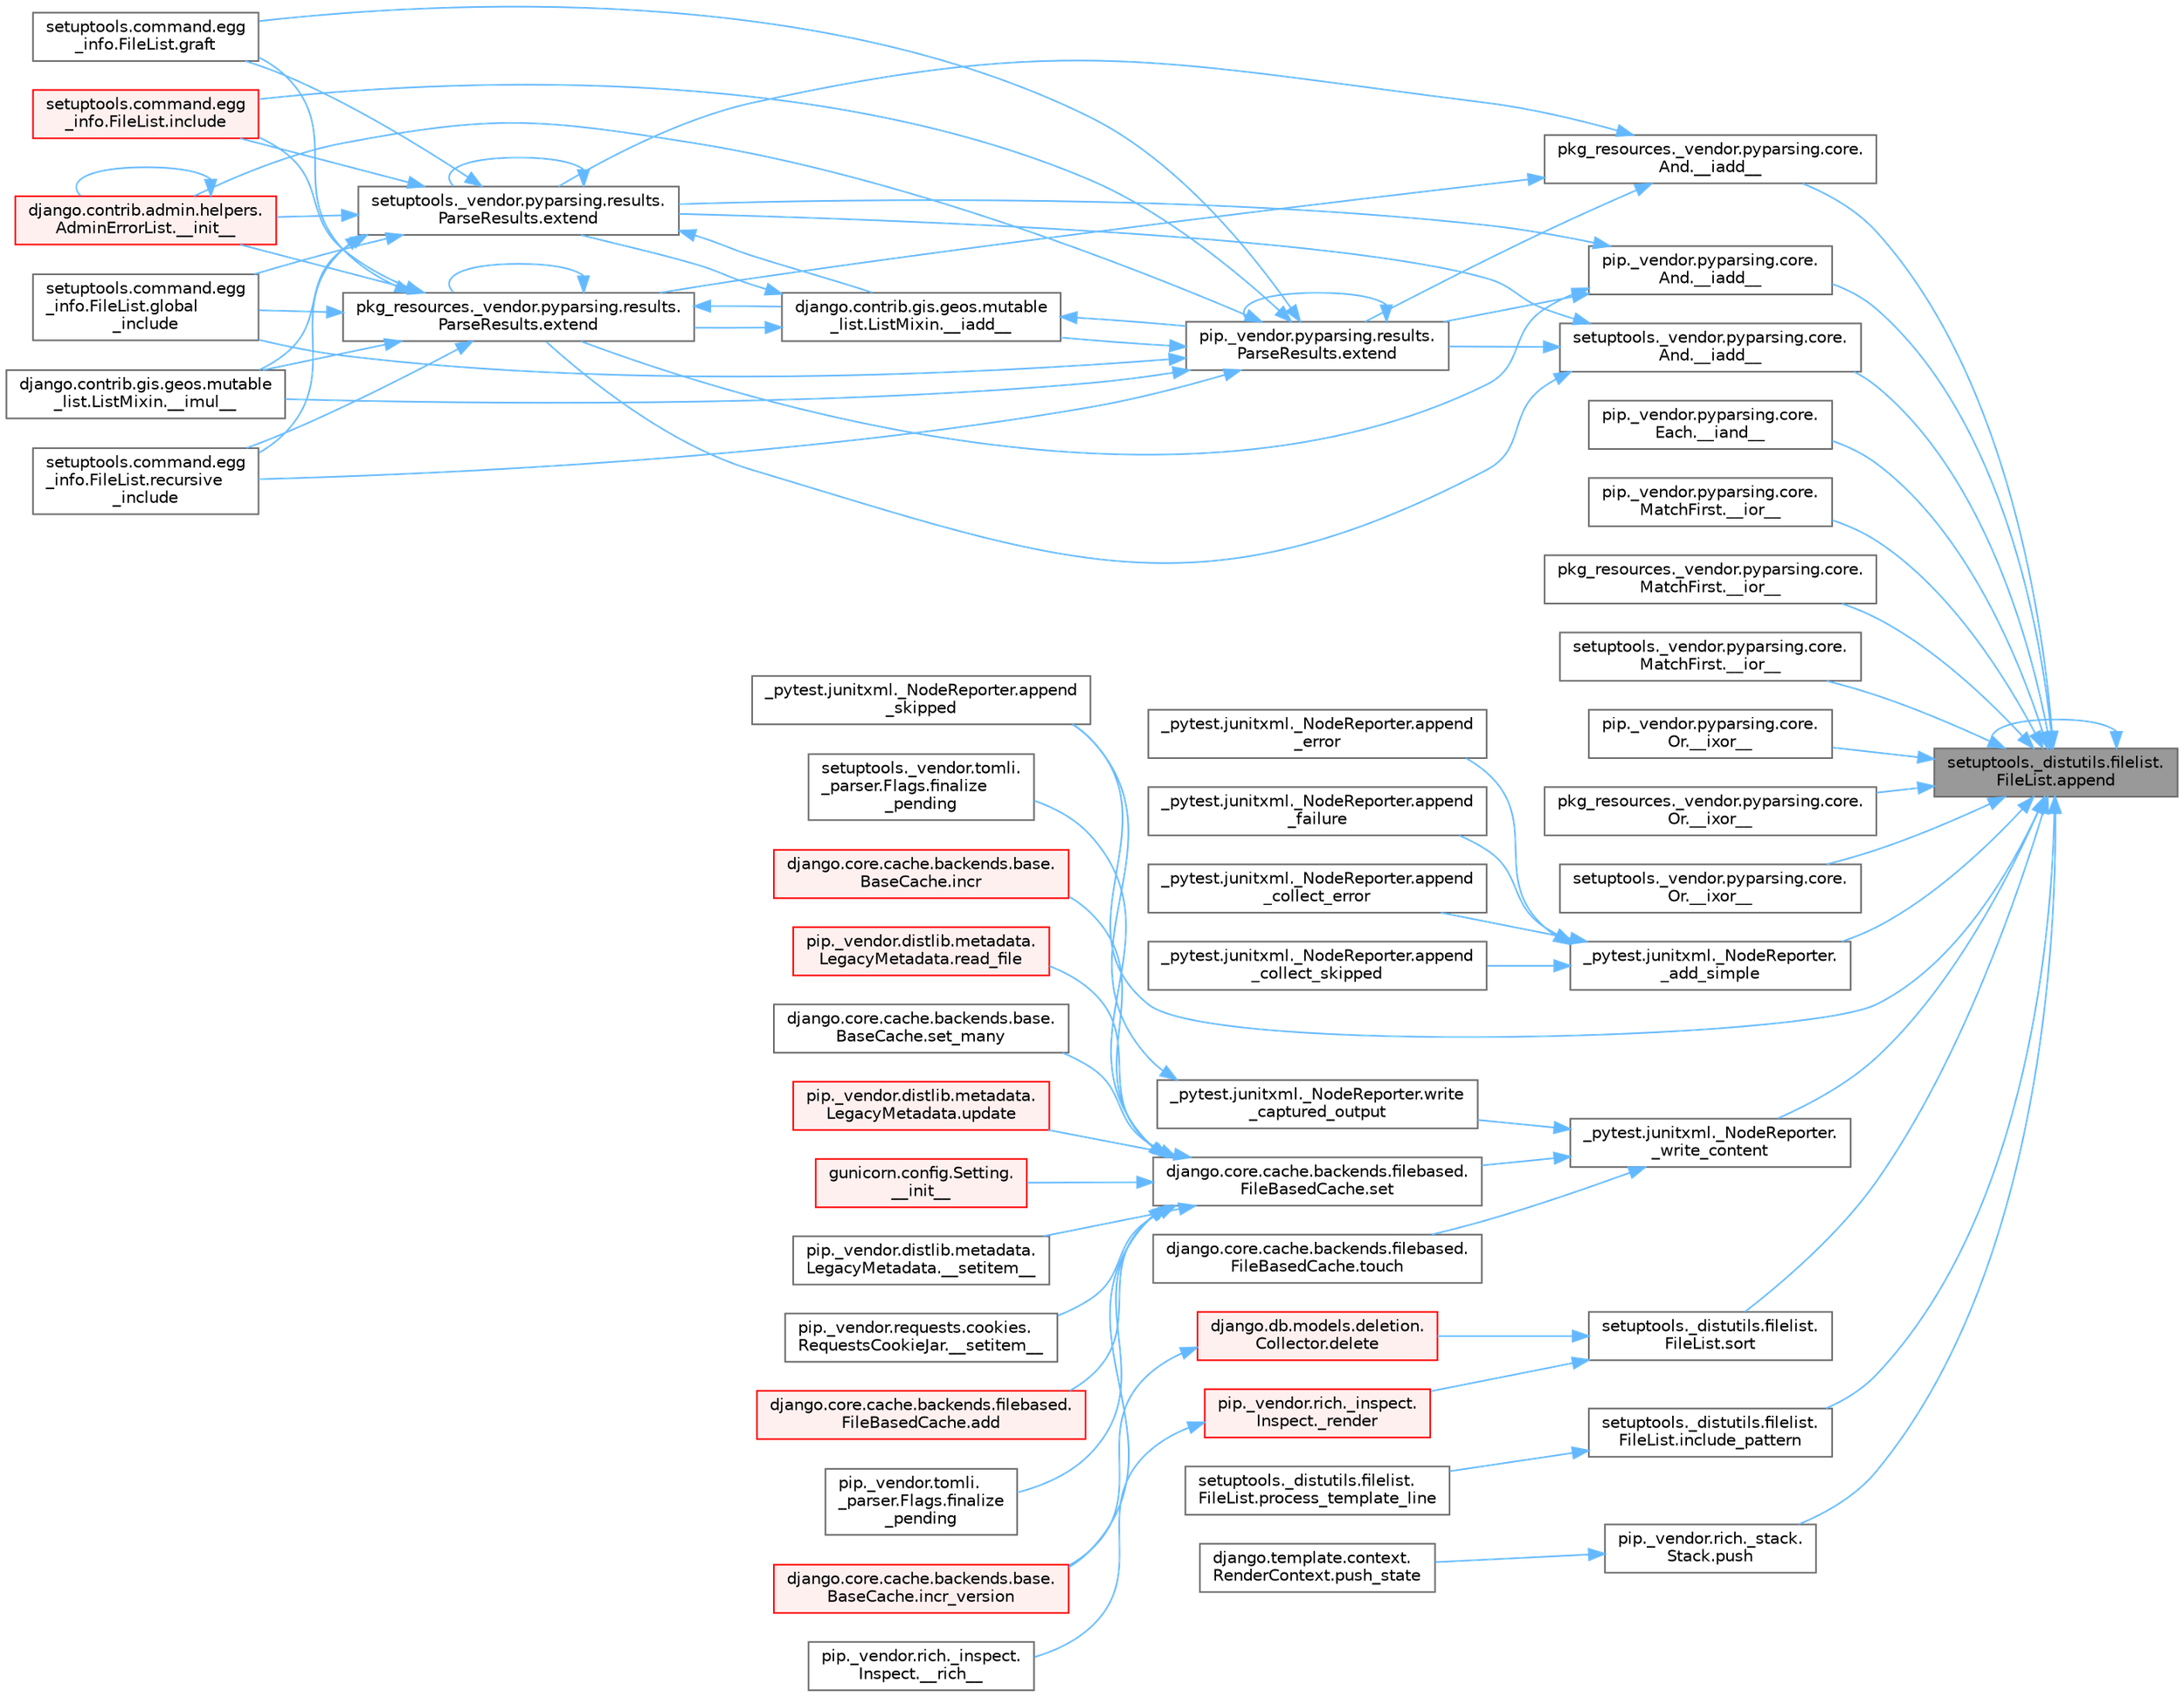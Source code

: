 digraph "setuptools._distutils.filelist.FileList.append"
{
 // LATEX_PDF_SIZE
  bgcolor="transparent";
  edge [fontname=Helvetica,fontsize=10,labelfontname=Helvetica,labelfontsize=10];
  node [fontname=Helvetica,fontsize=10,shape=box,height=0.2,width=0.4];
  rankdir="RL";
  Node1 [id="Node000001",label="setuptools._distutils.filelist.\lFileList.append",height=0.2,width=0.4,color="gray40", fillcolor="grey60", style="filled", fontcolor="black",tooltip=" "];
  Node1 -> Node2 [id="edge1_Node000001_Node000002",dir="back",color="steelblue1",style="solid",tooltip=" "];
  Node2 [id="Node000002",label="pip._vendor.pyparsing.core.\lAnd.__iadd__",height=0.2,width=0.4,color="grey40", fillcolor="white", style="filled",URL="$classpip_1_1__vendor_1_1pyparsing_1_1core_1_1_and.html#a95acc8d227938acc37737c38dedc21ae",tooltip=" "];
  Node2 -> Node3 [id="edge2_Node000002_Node000003",dir="back",color="steelblue1",style="solid",tooltip=" "];
  Node3 [id="Node000003",label="pip._vendor.pyparsing.results.\lParseResults.extend",height=0.2,width=0.4,color="grey40", fillcolor="white", style="filled",URL="$classpip_1_1__vendor_1_1pyparsing_1_1results_1_1_parse_results.html#a3a8a69368a4bca23dd54b356a2a06946",tooltip=" "];
  Node3 -> Node4 [id="edge3_Node000003_Node000004",dir="back",color="steelblue1",style="solid",tooltip=" "];
  Node4 [id="Node000004",label="django.contrib.gis.geos.mutable\l_list.ListMixin.__iadd__",height=0.2,width=0.4,color="grey40", fillcolor="white", style="filled",URL="$classdjango_1_1contrib_1_1gis_1_1geos_1_1mutable__list_1_1_list_mixin.html#a892ce7a768206faf1d6150c2d2faf64f",tooltip=" "];
  Node4 -> Node3 [id="edge4_Node000004_Node000003",dir="back",color="steelblue1",style="solid",tooltip=" "];
  Node4 -> Node5 [id="edge5_Node000004_Node000005",dir="back",color="steelblue1",style="solid",tooltip=" "];
  Node5 [id="Node000005",label="pkg_resources._vendor.pyparsing.results.\lParseResults.extend",height=0.2,width=0.4,color="grey40", fillcolor="white", style="filled",URL="$classpkg__resources_1_1__vendor_1_1pyparsing_1_1results_1_1_parse_results.html#a72e8060e72d308428923c84a049d11b1",tooltip=" "];
  Node5 -> Node4 [id="edge6_Node000005_Node000004",dir="back",color="steelblue1",style="solid",tooltip=" "];
  Node5 -> Node6 [id="edge7_Node000005_Node000006",dir="back",color="steelblue1",style="solid",tooltip=" "];
  Node6 [id="Node000006",label="django.contrib.gis.geos.mutable\l_list.ListMixin.__imul__",height=0.2,width=0.4,color="grey40", fillcolor="white", style="filled",URL="$classdjango_1_1contrib_1_1gis_1_1geos_1_1mutable__list_1_1_list_mixin.html#aa1f26122b3cd1330a9489e8efd2b7ecf",tooltip=" "];
  Node5 -> Node7 [id="edge8_Node000005_Node000007",dir="back",color="steelblue1",style="solid",tooltip=" "];
  Node7 [id="Node000007",label="django.contrib.admin.helpers.\lAdminErrorList.__init__",height=0.2,width=0.4,color="red", fillcolor="#FFF0F0", style="filled",URL="$classdjango_1_1contrib_1_1admin_1_1helpers_1_1_admin_error_list.html#a5878563f6cf5f204f1ad08384fe02b52",tooltip=" "];
  Node7 -> Node7 [id="edge9_Node000007_Node000007",dir="back",color="steelblue1",style="solid",tooltip=" "];
  Node5 -> Node5 [id="edge10_Node000005_Node000005",dir="back",color="steelblue1",style="solid",tooltip=" "];
  Node5 -> Node39 [id="edge11_Node000005_Node000039",dir="back",color="steelblue1",style="solid",tooltip=" "];
  Node39 [id="Node000039",label="setuptools.command.egg\l_info.FileList.global\l_include",height=0.2,width=0.4,color="grey40", fillcolor="white", style="filled",URL="$classsetuptools_1_1command_1_1egg__info_1_1_file_list.html#aadac1c6cd8f0f3ca32ae942964571e54",tooltip=" "];
  Node5 -> Node40 [id="edge12_Node000005_Node000040",dir="back",color="steelblue1",style="solid",tooltip=" "];
  Node40 [id="Node000040",label="setuptools.command.egg\l_info.FileList.graft",height=0.2,width=0.4,color="grey40", fillcolor="white", style="filled",URL="$classsetuptools_1_1command_1_1egg__info_1_1_file_list.html#a9c1fb7dd83a4e7a24412a3a265fbc102",tooltip=" "];
  Node5 -> Node41 [id="edge13_Node000005_Node000041",dir="back",color="steelblue1",style="solid",tooltip=" "];
  Node41 [id="Node000041",label="setuptools.command.egg\l_info.FileList.include",height=0.2,width=0.4,color="red", fillcolor="#FFF0F0", style="filled",URL="$classsetuptools_1_1command_1_1egg__info_1_1_file_list.html#a607fa79fcff4595945fdfb1f266eb132",tooltip=" "];
  Node5 -> Node699 [id="edge14_Node000005_Node000699",dir="back",color="steelblue1",style="solid",tooltip=" "];
  Node699 [id="Node000699",label="setuptools.command.egg\l_info.FileList.recursive\l_include",height=0.2,width=0.4,color="grey40", fillcolor="white", style="filled",URL="$classsetuptools_1_1command_1_1egg__info_1_1_file_list.html#af4da1ce86e34e016e9eabd4713cc186a",tooltip=" "];
  Node4 -> Node715 [id="edge15_Node000004_Node000715",dir="back",color="steelblue1",style="solid",tooltip=" "];
  Node715 [id="Node000715",label="setuptools._vendor.pyparsing.results.\lParseResults.extend",height=0.2,width=0.4,color="grey40", fillcolor="white", style="filled",URL="$classsetuptools_1_1__vendor_1_1pyparsing_1_1results_1_1_parse_results.html#aa11ff3f0723c175143645b9325417229",tooltip=" "];
  Node715 -> Node4 [id="edge16_Node000715_Node000004",dir="back",color="steelblue1",style="solid",tooltip=" "];
  Node715 -> Node6 [id="edge17_Node000715_Node000006",dir="back",color="steelblue1",style="solid",tooltip=" "];
  Node715 -> Node7 [id="edge18_Node000715_Node000007",dir="back",color="steelblue1",style="solid",tooltip=" "];
  Node715 -> Node715 [id="edge19_Node000715_Node000715",dir="back",color="steelblue1",style="solid",tooltip=" "];
  Node715 -> Node39 [id="edge20_Node000715_Node000039",dir="back",color="steelblue1",style="solid",tooltip=" "];
  Node715 -> Node40 [id="edge21_Node000715_Node000040",dir="back",color="steelblue1",style="solid",tooltip=" "];
  Node715 -> Node41 [id="edge22_Node000715_Node000041",dir="back",color="steelblue1",style="solid",tooltip=" "];
  Node715 -> Node699 [id="edge23_Node000715_Node000699",dir="back",color="steelblue1",style="solid",tooltip=" "];
  Node3 -> Node6 [id="edge24_Node000003_Node000006",dir="back",color="steelblue1",style="solid",tooltip=" "];
  Node3 -> Node7 [id="edge25_Node000003_Node000007",dir="back",color="steelblue1",style="solid",tooltip=" "];
  Node3 -> Node3 [id="edge26_Node000003_Node000003",dir="back",color="steelblue1",style="solid",tooltip=" "];
  Node3 -> Node39 [id="edge27_Node000003_Node000039",dir="back",color="steelblue1",style="solid",tooltip=" "];
  Node3 -> Node40 [id="edge28_Node000003_Node000040",dir="back",color="steelblue1",style="solid",tooltip=" "];
  Node3 -> Node41 [id="edge29_Node000003_Node000041",dir="back",color="steelblue1",style="solid",tooltip=" "];
  Node3 -> Node699 [id="edge30_Node000003_Node000699",dir="back",color="steelblue1",style="solid",tooltip=" "];
  Node2 -> Node5 [id="edge31_Node000002_Node000005",dir="back",color="steelblue1",style="solid",tooltip=" "];
  Node2 -> Node715 [id="edge32_Node000002_Node000715",dir="back",color="steelblue1",style="solid",tooltip=" "];
  Node1 -> Node714 [id="edge33_Node000001_Node000714",dir="back",color="steelblue1",style="solid",tooltip=" "];
  Node714 [id="Node000714",label="pkg_resources._vendor.pyparsing.core.\lAnd.__iadd__",height=0.2,width=0.4,color="grey40", fillcolor="white", style="filled",URL="$classpkg__resources_1_1__vendor_1_1pyparsing_1_1core_1_1_and.html#a3518d567360a52cd23673c05d57da5ec",tooltip=" "];
  Node714 -> Node3 [id="edge34_Node000714_Node000003",dir="back",color="steelblue1",style="solid",tooltip=" "];
  Node714 -> Node5 [id="edge35_Node000714_Node000005",dir="back",color="steelblue1",style="solid",tooltip=" "];
  Node714 -> Node715 [id="edge36_Node000714_Node000715",dir="back",color="steelblue1",style="solid",tooltip=" "];
  Node1 -> Node716 [id="edge37_Node000001_Node000716",dir="back",color="steelblue1",style="solid",tooltip=" "];
  Node716 [id="Node000716",label="setuptools._vendor.pyparsing.core.\lAnd.__iadd__",height=0.2,width=0.4,color="grey40", fillcolor="white", style="filled",URL="$classsetuptools_1_1__vendor_1_1pyparsing_1_1core_1_1_and.html#ae5d5acd18921d1ec46dfdb9ab9dd9a79",tooltip=" "];
  Node716 -> Node3 [id="edge38_Node000716_Node000003",dir="back",color="steelblue1",style="solid",tooltip=" "];
  Node716 -> Node5 [id="edge39_Node000716_Node000005",dir="back",color="steelblue1",style="solid",tooltip=" "];
  Node716 -> Node715 [id="edge40_Node000716_Node000715",dir="back",color="steelblue1",style="solid",tooltip=" "];
  Node1 -> Node717 [id="edge41_Node000001_Node000717",dir="back",color="steelblue1",style="solid",tooltip=" "];
  Node717 [id="Node000717",label="pip._vendor.pyparsing.core.\lEach.__iand__",height=0.2,width=0.4,color="grey40", fillcolor="white", style="filled",URL="$classpip_1_1__vendor_1_1pyparsing_1_1core_1_1_each.html#a1d27b3e9e2bc5b807febd382a9439497",tooltip=" "];
  Node1 -> Node718 [id="edge42_Node000001_Node000718",dir="back",color="steelblue1",style="solid",tooltip=" "];
  Node718 [id="Node000718",label="pip._vendor.pyparsing.core.\lMatchFirst.__ior__",height=0.2,width=0.4,color="grey40", fillcolor="white", style="filled",URL="$classpip_1_1__vendor_1_1pyparsing_1_1core_1_1_match_first.html#ad0838e82fc3e9833a6c81c7a63e030d9",tooltip=" "];
  Node1 -> Node719 [id="edge43_Node000001_Node000719",dir="back",color="steelblue1",style="solid",tooltip=" "];
  Node719 [id="Node000719",label="pkg_resources._vendor.pyparsing.core.\lMatchFirst.__ior__",height=0.2,width=0.4,color="grey40", fillcolor="white", style="filled",URL="$classpkg__resources_1_1__vendor_1_1pyparsing_1_1core_1_1_match_first.html#a58dab88aff8bd3218094f602fbc265f7",tooltip=" "];
  Node1 -> Node720 [id="edge44_Node000001_Node000720",dir="back",color="steelblue1",style="solid",tooltip=" "];
  Node720 [id="Node000720",label="setuptools._vendor.pyparsing.core.\lMatchFirst.__ior__",height=0.2,width=0.4,color="grey40", fillcolor="white", style="filled",URL="$classsetuptools_1_1__vendor_1_1pyparsing_1_1core_1_1_match_first.html#a52ca6c6dcade163b72b05e8a4be07986",tooltip=" "];
  Node1 -> Node721 [id="edge45_Node000001_Node000721",dir="back",color="steelblue1",style="solid",tooltip=" "];
  Node721 [id="Node000721",label="pip._vendor.pyparsing.core.\lOr.__ixor__",height=0.2,width=0.4,color="grey40", fillcolor="white", style="filled",URL="$classpip_1_1__vendor_1_1pyparsing_1_1core_1_1_or.html#a3e25cc44ee800ddd31da17c2aba1439c",tooltip=" "];
  Node1 -> Node722 [id="edge46_Node000001_Node000722",dir="back",color="steelblue1",style="solid",tooltip=" "];
  Node722 [id="Node000722",label="pkg_resources._vendor.pyparsing.core.\lOr.__ixor__",height=0.2,width=0.4,color="grey40", fillcolor="white", style="filled",URL="$classpkg__resources_1_1__vendor_1_1pyparsing_1_1core_1_1_or.html#a816506d6b6cd56e49e24955f5b3ebb1f",tooltip=" "];
  Node1 -> Node723 [id="edge47_Node000001_Node000723",dir="back",color="steelblue1",style="solid",tooltip=" "];
  Node723 [id="Node000723",label="setuptools._vendor.pyparsing.core.\lOr.__ixor__",height=0.2,width=0.4,color="grey40", fillcolor="white", style="filled",URL="$classsetuptools_1_1__vendor_1_1pyparsing_1_1core_1_1_or.html#a3ec14f79774e3ecd53a5db54b830a8c9",tooltip=" "];
  Node1 -> Node724 [id="edge48_Node000001_Node000724",dir="back",color="steelblue1",style="solid",tooltip=" "];
  Node724 [id="Node000724",label="_pytest.junitxml._NodeReporter.\l_add_simple",height=0.2,width=0.4,color="grey40", fillcolor="white", style="filled",URL="$class__pytest_1_1junitxml_1_1___node_reporter.html#a4391acb1ac84356509d35b7f19e9ed05",tooltip=" "];
  Node724 -> Node725 [id="edge49_Node000724_Node000725",dir="back",color="steelblue1",style="solid",tooltip=" "];
  Node725 [id="Node000725",label="_pytest.junitxml._NodeReporter.append\l_collect_error",height=0.2,width=0.4,color="grey40", fillcolor="white", style="filled",URL="$class__pytest_1_1junitxml_1_1___node_reporter.html#a34420ce0d1cb9a19b92db1d1d16ad3b1",tooltip=" "];
  Node724 -> Node726 [id="edge50_Node000724_Node000726",dir="back",color="steelblue1",style="solid",tooltip=" "];
  Node726 [id="Node000726",label="_pytest.junitxml._NodeReporter.append\l_collect_skipped",height=0.2,width=0.4,color="grey40", fillcolor="white", style="filled",URL="$class__pytest_1_1junitxml_1_1___node_reporter.html#a2bace8c92bfffcc32f24d1c1c7fdd940",tooltip=" "];
  Node724 -> Node727 [id="edge51_Node000724_Node000727",dir="back",color="steelblue1",style="solid",tooltip=" "];
  Node727 [id="Node000727",label="_pytest.junitxml._NodeReporter.append\l_error",height=0.2,width=0.4,color="grey40", fillcolor="white", style="filled",URL="$class__pytest_1_1junitxml_1_1___node_reporter.html#a6e3ab7dee3eff253205ce23fbe939e0b",tooltip=" "];
  Node724 -> Node728 [id="edge52_Node000724_Node000728",dir="back",color="steelblue1",style="solid",tooltip=" "];
  Node728 [id="Node000728",label="_pytest.junitxml._NodeReporter.append\l_failure",height=0.2,width=0.4,color="grey40", fillcolor="white", style="filled",URL="$class__pytest_1_1junitxml_1_1___node_reporter.html#a3e9c05579208357e08e253fc978d48b2",tooltip=" "];
  Node1 -> Node729 [id="edge53_Node000001_Node000729",dir="back",color="steelblue1",style="solid",tooltip=" "];
  Node729 [id="Node000729",label="_pytest.junitxml._NodeReporter.\l_write_content",height=0.2,width=0.4,color="grey40", fillcolor="white", style="filled",URL="$class__pytest_1_1junitxml_1_1___node_reporter.html#aa537797e0840b2d523cf1eb44f5c1bad",tooltip=" "];
  Node729 -> Node730 [id="edge54_Node000729_Node000730",dir="back",color="steelblue1",style="solid",tooltip=" "];
  Node730 [id="Node000730",label="django.core.cache.backends.filebased.\lFileBasedCache.set",height=0.2,width=0.4,color="grey40", fillcolor="white", style="filled",URL="$classdjango_1_1core_1_1cache_1_1backends_1_1filebased_1_1_file_based_cache.html#a7c5292a9ab120424eeaf5fe254366ca6",tooltip=" "];
  Node730 -> Node731 [id="edge55_Node000730_Node000731",dir="back",color="steelblue1",style="solid",tooltip=" "];
  Node731 [id="Node000731",label="gunicorn.config.Setting.\l__init__",height=0.2,width=0.4,color="red", fillcolor="#FFF0F0", style="filled",URL="$classgunicorn_1_1config_1_1_setting.html#aca1cb2d38bdd9b92194f85913daaaa53",tooltip=" "];
  Node730 -> Node732 [id="edge56_Node000730_Node000732",dir="back",color="steelblue1",style="solid",tooltip=" "];
  Node732 [id="Node000732",label="pip._vendor.distlib.metadata.\lLegacyMetadata.__setitem__",height=0.2,width=0.4,color="grey40", fillcolor="white", style="filled",URL="$classpip_1_1__vendor_1_1distlib_1_1metadata_1_1_legacy_metadata.html#ab82e88a698ec57bd9f8ac873948a3802",tooltip=" "];
  Node730 -> Node733 [id="edge57_Node000730_Node000733",dir="back",color="steelblue1",style="solid",tooltip=" "];
  Node733 [id="Node000733",label="pip._vendor.requests.cookies.\lRequestsCookieJar.__setitem__",height=0.2,width=0.4,color="grey40", fillcolor="white", style="filled",URL="$classpip_1_1__vendor_1_1requests_1_1cookies_1_1_requests_cookie_jar.html#a795f42fede709c520cc7c2452cdceeb9",tooltip=" "];
  Node730 -> Node734 [id="edge58_Node000730_Node000734",dir="back",color="steelblue1",style="solid",tooltip=" "];
  Node734 [id="Node000734",label="django.core.cache.backends.filebased.\lFileBasedCache.add",height=0.2,width=0.4,color="red", fillcolor="#FFF0F0", style="filled",URL="$classdjango_1_1core_1_1cache_1_1backends_1_1filebased_1_1_file_based_cache.html#a2f380fb404bde29c82c6169465ee1391",tooltip=" "];
  Node730 -> Node735 [id="edge59_Node000730_Node000735",dir="back",color="steelblue1",style="solid",tooltip=" "];
  Node735 [id="Node000735",label="pip._vendor.tomli.\l_parser.Flags.finalize\l_pending",height=0.2,width=0.4,color="grey40", fillcolor="white", style="filled",URL="$classpip_1_1__vendor_1_1tomli_1_1__parser_1_1_flags.html#a1930c0bd50ceafa1db786d83b8cccd4a",tooltip=" "];
  Node730 -> Node736 [id="edge60_Node000730_Node000736",dir="back",color="steelblue1",style="solid",tooltip=" "];
  Node736 [id="Node000736",label="setuptools._vendor.tomli.\l_parser.Flags.finalize\l_pending",height=0.2,width=0.4,color="grey40", fillcolor="white", style="filled",URL="$classsetuptools_1_1__vendor_1_1tomli_1_1__parser_1_1_flags.html#a5d7c62898586672de935990ed6f4a7e1",tooltip=" "];
  Node730 -> Node737 [id="edge61_Node000730_Node000737",dir="back",color="steelblue1",style="solid",tooltip=" "];
  Node737 [id="Node000737",label="django.core.cache.backends.base.\lBaseCache.incr",height=0.2,width=0.4,color="red", fillcolor="#FFF0F0", style="filled",URL="$classdjango_1_1core_1_1cache_1_1backends_1_1base_1_1_base_cache.html#ab502f06a18e16d3d1495fdf1dca28831",tooltip=" "];
  Node730 -> Node344 [id="edge62_Node000730_Node000344",dir="back",color="steelblue1",style="solid",tooltip=" "];
  Node344 [id="Node000344",label="django.core.cache.backends.base.\lBaseCache.incr_version",height=0.2,width=0.4,color="red", fillcolor="#FFF0F0", style="filled",URL="$classdjango_1_1core_1_1cache_1_1backends_1_1base_1_1_base_cache.html#a3ac7d74ffcfca67e2afee86ecf858b34",tooltip=" "];
  Node730 -> Node740 [id="edge63_Node000730_Node000740",dir="back",color="steelblue1",style="solid",tooltip=" "];
  Node740 [id="Node000740",label="pip._vendor.distlib.metadata.\lLegacyMetadata.read_file",height=0.2,width=0.4,color="red", fillcolor="#FFF0F0", style="filled",URL="$classpip_1_1__vendor_1_1distlib_1_1metadata_1_1_legacy_metadata.html#ab45a644b4204b8e049a9584d0be7193e",tooltip=" "];
  Node730 -> Node1092 [id="edge64_Node000730_Node001092",dir="back",color="steelblue1",style="solid",tooltip=" "];
  Node1092 [id="Node001092",label="django.core.cache.backends.base.\lBaseCache.set_many",height=0.2,width=0.4,color="grey40", fillcolor="white", style="filled",URL="$classdjango_1_1core_1_1cache_1_1backends_1_1base_1_1_base_cache.html#a148a79bde32c256a462b4a55b1d8b659",tooltip=" "];
  Node730 -> Node1093 [id="edge65_Node000730_Node001093",dir="back",color="steelblue1",style="solid",tooltip=" "];
  Node1093 [id="Node001093",label="pip._vendor.distlib.metadata.\lLegacyMetadata.update",height=0.2,width=0.4,color="red", fillcolor="#FFF0F0", style="filled",URL="$classpip_1_1__vendor_1_1distlib_1_1metadata_1_1_legacy_metadata.html#aefa482c1aa5db626eda875a4a1941995",tooltip=" "];
  Node729 -> Node2476 [id="edge66_Node000729_Node002476",dir="back",color="steelblue1",style="solid",tooltip=" "];
  Node2476 [id="Node002476",label="django.core.cache.backends.filebased.\lFileBasedCache.touch",height=0.2,width=0.4,color="grey40", fillcolor="white", style="filled",URL="$classdjango_1_1core_1_1cache_1_1backends_1_1filebased_1_1_file_based_cache.html#ac2a0031a190feb092445232e16c1a18c",tooltip=" "];
  Node729 -> Node2866 [id="edge67_Node000729_Node002866",dir="back",color="steelblue1",style="solid",tooltip=" "];
  Node2866 [id="Node002866",label="_pytest.junitxml._NodeReporter.write\l_captured_output",height=0.2,width=0.4,color="grey40", fillcolor="white", style="filled",URL="$class__pytest_1_1junitxml_1_1___node_reporter.html#a554ff0133e02ee18c1a5bfc52b24ea81",tooltip=" "];
  Node2866 -> Node1200 [id="edge68_Node002866_Node001200",dir="back",color="steelblue1",style="solid",tooltip=" "];
  Node1200 [id="Node001200",label="_pytest.junitxml._NodeReporter.append\l_skipped",height=0.2,width=0.4,color="grey40", fillcolor="white", style="filled",URL="$class__pytest_1_1junitxml_1_1___node_reporter.html#ab97f89cb32bf7b82613026daaba742f4",tooltip=" "];
  Node1 -> Node1 [id="edge69_Node000001_Node000001",dir="back",color="steelblue1",style="solid",tooltip=" "];
  Node1 -> Node1200 [id="edge70_Node000001_Node001200",dir="back",color="steelblue1",style="solid",tooltip=" "];
  Node1 -> Node835 [id="edge71_Node000001_Node000835",dir="back",color="steelblue1",style="solid",tooltip=" "];
  Node835 [id="Node000835",label="setuptools._distutils.filelist.\lFileList.include_pattern",height=0.2,width=0.4,color="grey40", fillcolor="white", style="filled",URL="$classsetuptools_1_1__distutils_1_1filelist_1_1_file_list.html#ae9fe5a8142554ed017ad8c30fec0013d",tooltip=" "];
  Node835 -> Node833 [id="edge72_Node000835_Node000833",dir="back",color="steelblue1",style="solid",tooltip=" "];
  Node833 [id="Node000833",label="setuptools._distutils.filelist.\lFileList.process_template_line",height=0.2,width=0.4,color="grey40", fillcolor="white", style="filled",URL="$classsetuptools_1_1__distutils_1_1filelist_1_1_file_list.html#a9fd0909c5726ab4389d2db5c61a3e223",tooltip=" "];
  Node1 -> Node1201 [id="edge73_Node000001_Node001201",dir="back",color="steelblue1",style="solid",tooltip=" "];
  Node1201 [id="Node001201",label="pip._vendor.rich._stack.\lStack.push",height=0.2,width=0.4,color="grey40", fillcolor="white", style="filled",URL="$classpip_1_1__vendor_1_1rich_1_1__stack_1_1_stack.html#a9abf52fc71455f03eb8cc24270622a4a",tooltip=" "];
  Node1201 -> Node1202 [id="edge74_Node001201_Node001202",dir="back",color="steelblue1",style="solid",tooltip=" "];
  Node1202 [id="Node001202",label="django.template.context.\lRenderContext.push_state",height=0.2,width=0.4,color="grey40", fillcolor="white", style="filled",URL="$classdjango_1_1template_1_1context_1_1_render_context.html#a5b49e0fc0a1558a1ea026a466f7798d7",tooltip=" "];
  Node1 -> Node842 [id="edge75_Node000001_Node000842",dir="back",color="steelblue1",style="solid",tooltip=" "];
  Node842 [id="Node000842",label="setuptools._distutils.filelist.\lFileList.sort",height=0.2,width=0.4,color="grey40", fillcolor="white", style="filled",URL="$classsetuptools_1_1__distutils_1_1filelist_1_1_file_list.html#a22aca338a56171f45d6a8f9e7abe6498",tooltip=" "];
  Node842 -> Node843 [id="edge76_Node000842_Node000843",dir="back",color="steelblue1",style="solid",tooltip=" "];
  Node843 [id="Node000843",label="pip._vendor.rich._inspect.\lInspect._render",height=0.2,width=0.4,color="red", fillcolor="#FFF0F0", style="filled",URL="$classpip_1_1__vendor_1_1rich_1_1__inspect_1_1_inspect.html#a9bb6dcacc52f9f07c1d4b7f526789003",tooltip=" "];
  Node843 -> Node844 [id="edge77_Node000843_Node000844",dir="back",color="steelblue1",style="solid",tooltip=" "];
  Node844 [id="Node000844",label="pip._vendor.rich._inspect.\lInspect.__rich__",height=0.2,width=0.4,color="grey40", fillcolor="white", style="filled",URL="$classpip_1_1__vendor_1_1rich_1_1__inspect_1_1_inspect.html#a0b0d4a251462e02e3a981dab1b534825",tooltip=" "];
  Node842 -> Node2541 [id="edge78_Node000842_Node002541",dir="back",color="steelblue1",style="solid",tooltip=" "];
  Node2541 [id="Node002541",label="django.db.models.deletion.\lCollector.delete",height=0.2,width=0.4,color="red", fillcolor="#FFF0F0", style="filled",URL="$classdjango_1_1db_1_1models_1_1deletion_1_1_collector.html#aabaf91f3931f344113179c2f8f94686b",tooltip=" "];
  Node2541 -> Node344 [id="edge79_Node002541_Node000344",dir="back",color="steelblue1",style="solid",tooltip=" "];
}
